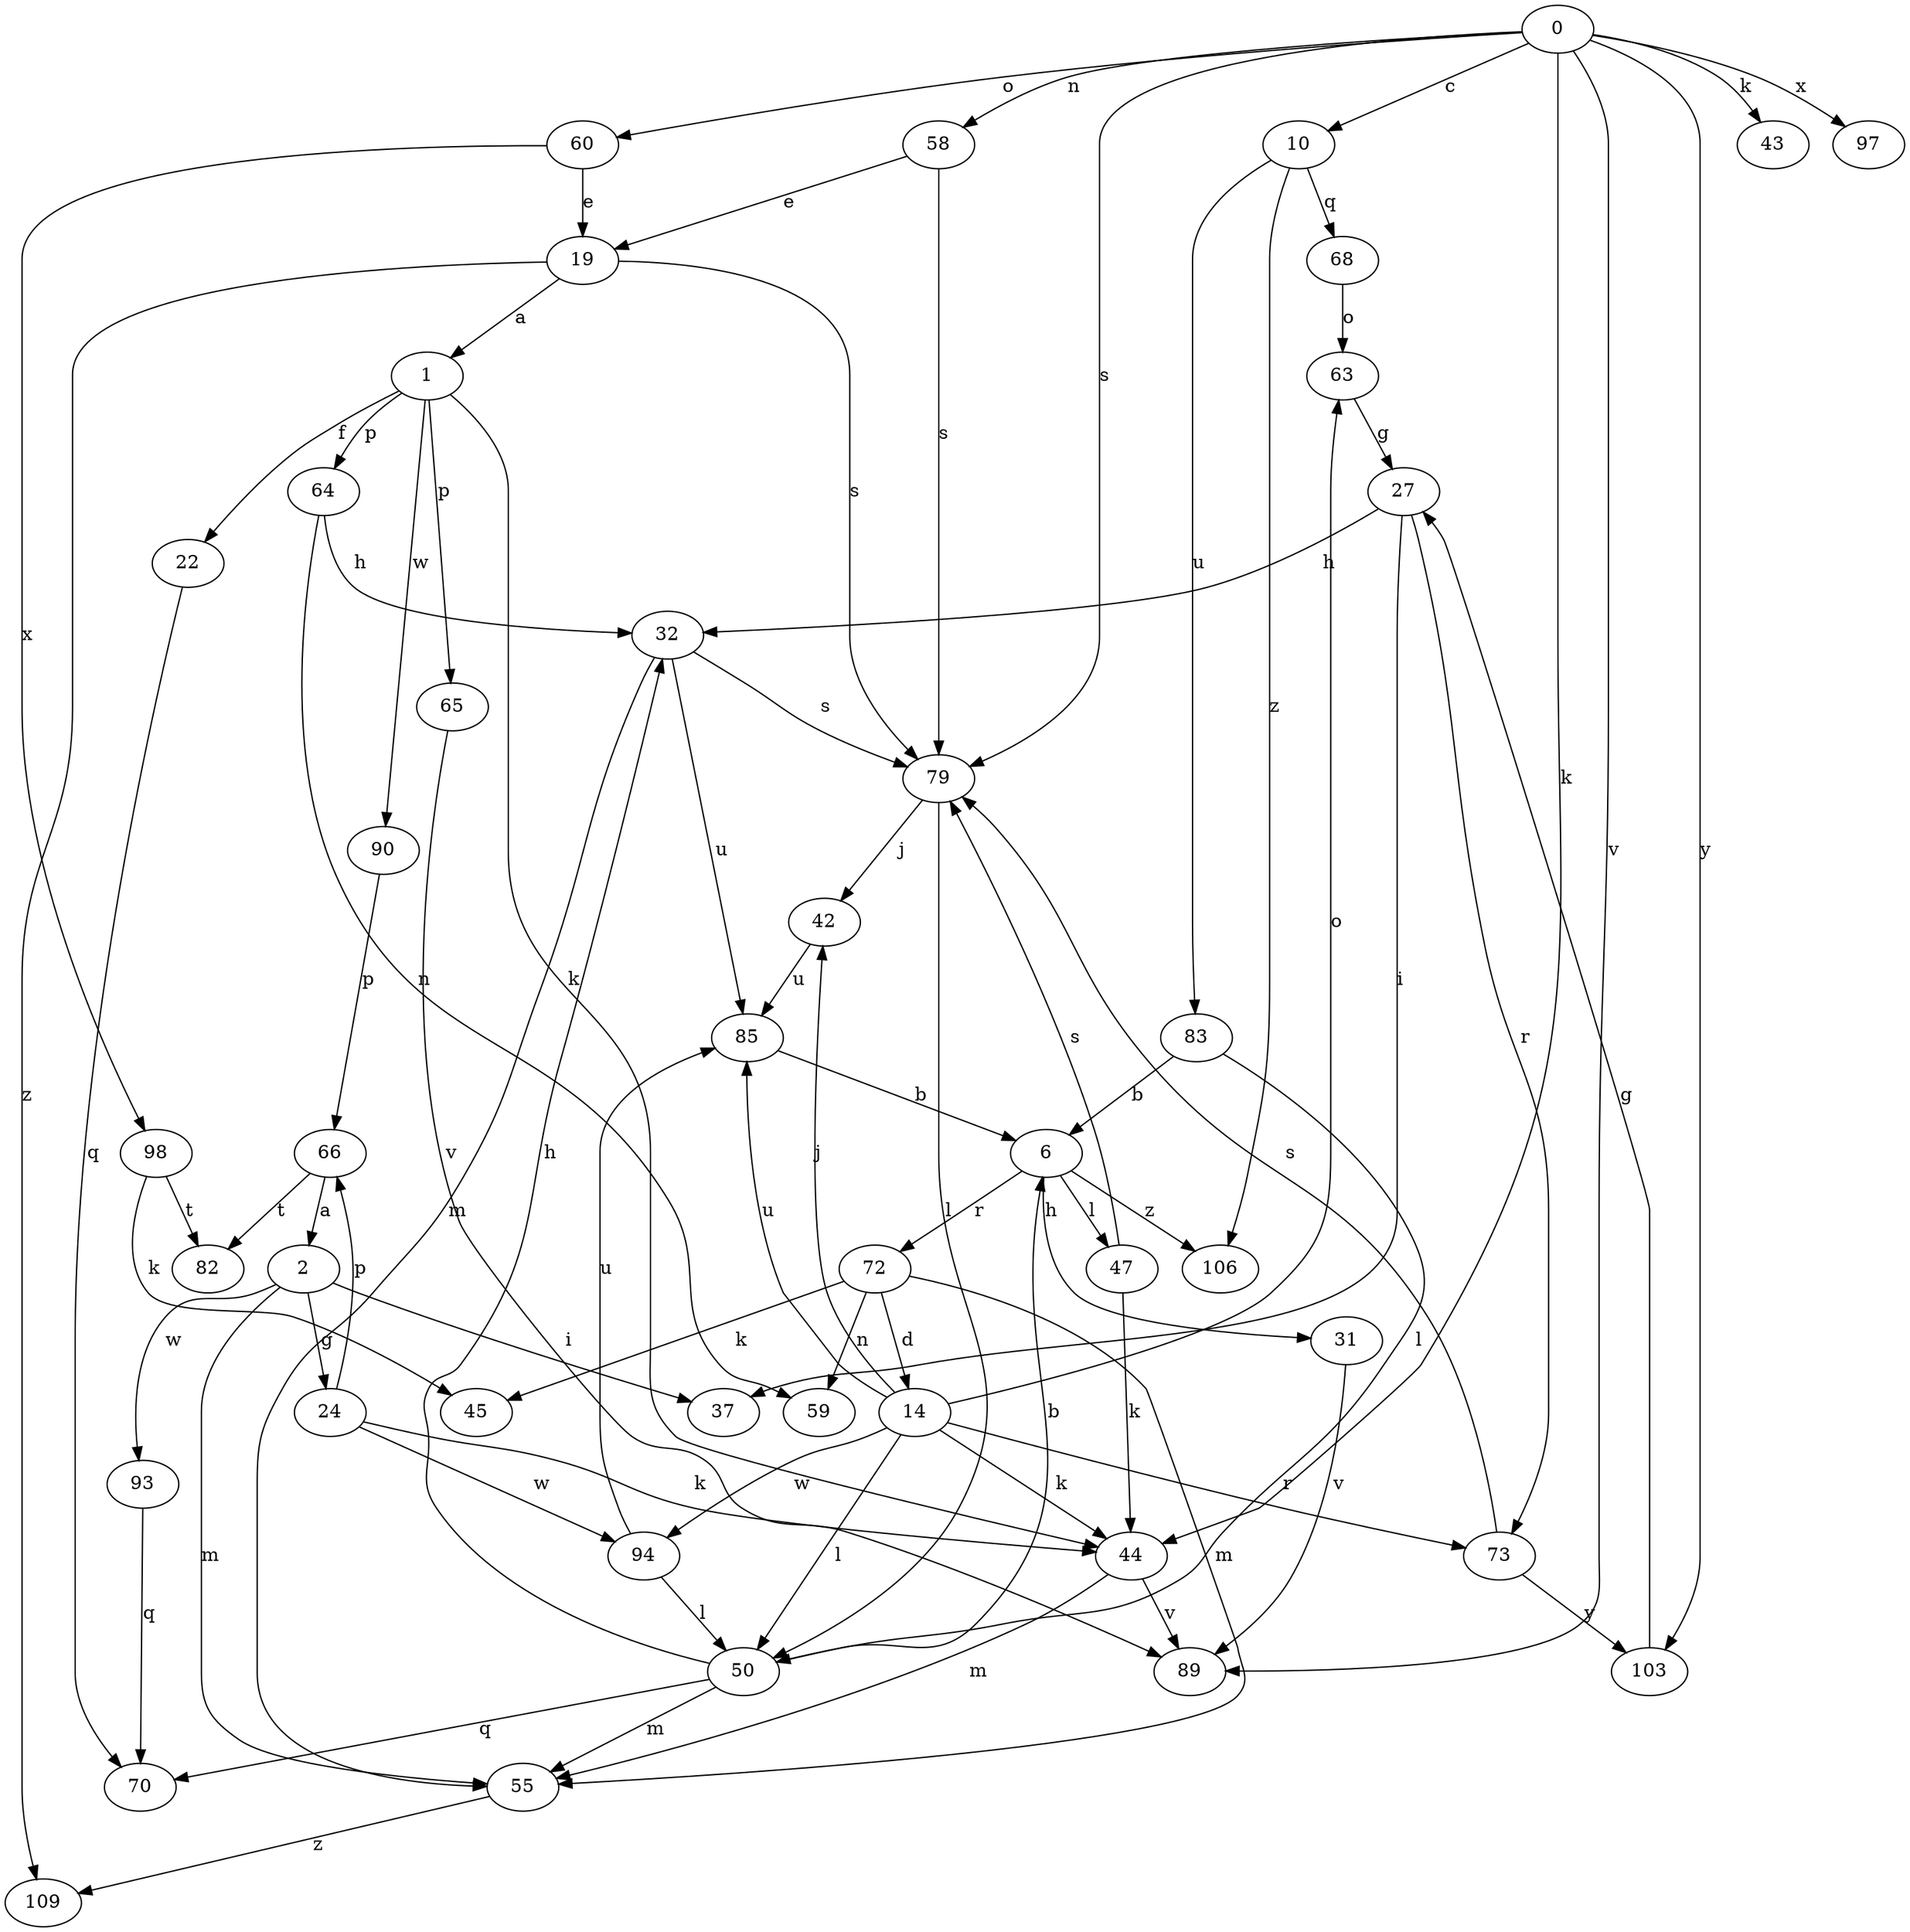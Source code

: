 strict digraph  {
0;
1;
2;
6;
10;
14;
19;
22;
24;
27;
31;
32;
37;
42;
43;
44;
45;
47;
50;
55;
58;
59;
60;
63;
64;
65;
66;
68;
70;
72;
73;
79;
82;
83;
85;
89;
90;
93;
94;
97;
98;
103;
106;
109;
0 -> 10  [label=c];
0 -> 43  [label=k];
0 -> 44  [label=k];
0 -> 58  [label=n];
0 -> 60  [label=o];
0 -> 79  [label=s];
0 -> 89  [label=v];
0 -> 97  [label=x];
0 -> 103  [label=y];
1 -> 22  [label=f];
1 -> 44  [label=k];
1 -> 64  [label=p];
1 -> 65  [label=p];
1 -> 90  [label=w];
2 -> 24  [label=g];
2 -> 37  [label=i];
2 -> 55  [label=m];
2 -> 93  [label=w];
6 -> 31  [label=h];
6 -> 47  [label=l];
6 -> 72  [label=r];
6 -> 106  [label=z];
10 -> 68  [label=q];
10 -> 83  [label=u];
10 -> 106  [label=z];
14 -> 42  [label=j];
14 -> 44  [label=k];
14 -> 50  [label=l];
14 -> 63  [label=o];
14 -> 73  [label=r];
14 -> 85  [label=u];
14 -> 94  [label=w];
19 -> 1  [label=a];
19 -> 79  [label=s];
19 -> 109  [label=z];
22 -> 70  [label=q];
24 -> 44  [label=k];
24 -> 66  [label=p];
24 -> 94  [label=w];
27 -> 32  [label=h];
27 -> 37  [label=i];
27 -> 73  [label=r];
31 -> 89  [label=v];
32 -> 55  [label=m];
32 -> 79  [label=s];
32 -> 85  [label=u];
42 -> 85  [label=u];
44 -> 55  [label=m];
44 -> 89  [label=v];
47 -> 44  [label=k];
47 -> 79  [label=s];
50 -> 6  [label=b];
50 -> 32  [label=h];
50 -> 55  [label=m];
50 -> 70  [label=q];
55 -> 109  [label=z];
58 -> 19  [label=e];
58 -> 79  [label=s];
60 -> 19  [label=e];
60 -> 98  [label=x];
63 -> 27  [label=g];
64 -> 32  [label=h];
64 -> 59  [label=n];
65 -> 89  [label=v];
66 -> 2  [label=a];
66 -> 82  [label=t];
68 -> 63  [label=o];
72 -> 14  [label=d];
72 -> 45  [label=k];
72 -> 55  [label=m];
72 -> 59  [label=n];
73 -> 79  [label=s];
73 -> 103  [label=y];
79 -> 42  [label=j];
79 -> 50  [label=l];
83 -> 6  [label=b];
83 -> 50  [label=l];
85 -> 6  [label=b];
90 -> 66  [label=p];
93 -> 70  [label=q];
94 -> 50  [label=l];
94 -> 85  [label=u];
98 -> 45  [label=k];
98 -> 82  [label=t];
103 -> 27  [label=g];
}
